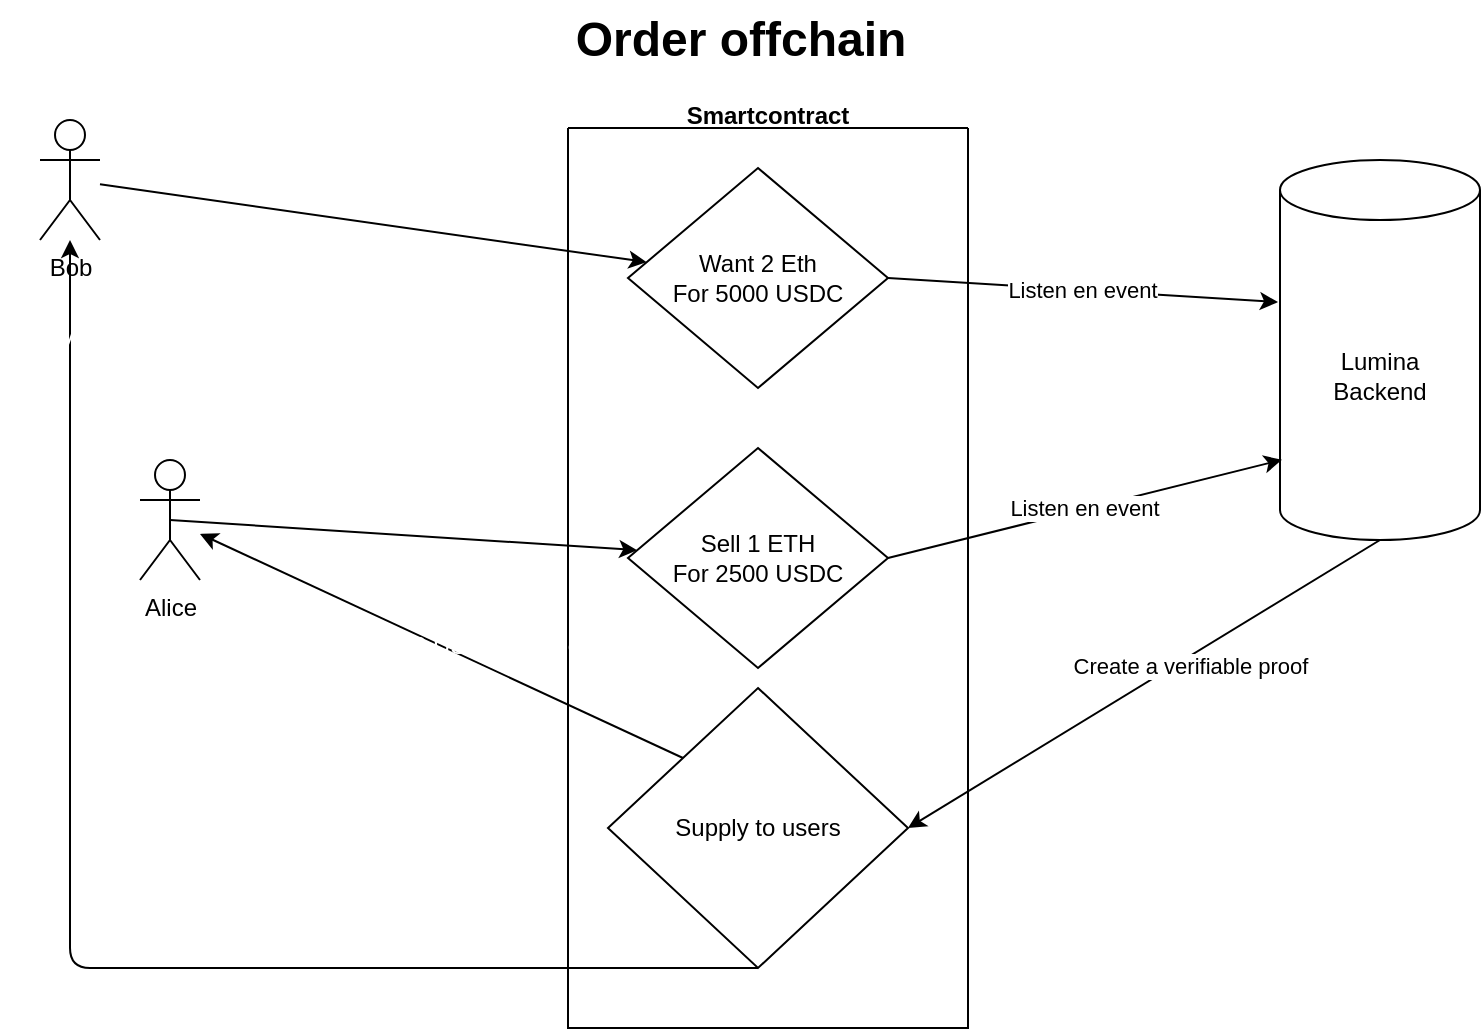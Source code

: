 <mxfile>
    <diagram id="ekgnhu82ao4ZkAPiSTXk" name="Page-1">
        <mxGraphModel dx="1765" dy="905" grid="1" gridSize="10" guides="1" tooltips="1" connect="1" arrows="1" fold="1" page="1" pageScale="1" pageWidth="827" pageHeight="1169" math="0" shadow="0">
            <root>
                <mxCell id="0"/>
                <mxCell id="1" parent="0"/>
                <mxCell id="2" value="Bob&lt;br&gt;" style="shape=umlActor;verticalLabelPosition=bottom;verticalAlign=top;html=1;outlineConnect=0;" parent="1" vertex="1">
                    <mxGeometry x="50" y="70" width="30" height="60" as="geometry"/>
                </mxCell>
                <mxCell id="3" value="Alice&lt;br&gt;" style="shape=umlActor;verticalLabelPosition=bottom;verticalAlign=top;html=1;outlineConnect=0;" parent="1" vertex="1">
                    <mxGeometry x="100" y="240" width="30" height="60" as="geometry"/>
                </mxCell>
                <mxCell id="9" value="" style="endArrow=classic;html=1;" parent="1" source="2" target="8" edge="1">
                    <mxGeometry width="50" height="50" relative="1" as="geometry">
                        <mxPoint x="390" y="280" as="sourcePoint"/>
                        <mxPoint x="440" y="230" as="targetPoint"/>
                    </mxGeometry>
                </mxCell>
                <mxCell id="10" value="Smartcontract&#10;" style="swimlane;startSize=0;labelBackgroundColor=none;" parent="1" vertex="1">
                    <mxGeometry x="314" y="74" width="200" height="450" as="geometry"/>
                </mxCell>
                <mxCell id="8" value="Want 2 Eth&lt;br&gt;For 5000 USDC&lt;br&gt;" style="rhombus;whiteSpace=wrap;html=1;" parent="10" vertex="1">
                    <mxGeometry x="30" y="20" width="130" height="110" as="geometry"/>
                </mxCell>
                <mxCell id="16" value="Sell 1 ETH&lt;br&gt;For 2500 USDC" style="rhombus;whiteSpace=wrap;html=1;" parent="10" vertex="1">
                    <mxGeometry x="30" y="160" width="130" height="110" as="geometry"/>
                </mxCell>
                <mxCell id="19" value="Supply to users" style="rhombus;whiteSpace=wrap;html=1;" parent="10" vertex="1">
                    <mxGeometry x="20" y="280" width="150" height="140" as="geometry"/>
                </mxCell>
                <mxCell id="14" value="Lumina &lt;br&gt;Backend" style="shape=cylinder3;whiteSpace=wrap;html=1;boundedLbl=1;backgroundOutline=1;size=15;" parent="1" vertex="1">
                    <mxGeometry x="670" y="90" width="100" height="190" as="geometry"/>
                </mxCell>
                <mxCell id="15" value="Listen en event" style="endArrow=classic;html=1;exitX=1;exitY=0.5;exitDx=0;exitDy=0;entryX=-0.01;entryY=0.374;entryDx=0;entryDy=0;entryPerimeter=0;" parent="1" source="8" target="14" edge="1">
                    <mxGeometry width="50" height="50" relative="1" as="geometry">
                        <mxPoint x="390" y="250" as="sourcePoint"/>
                        <mxPoint x="440" y="200" as="targetPoint"/>
                    </mxGeometry>
                </mxCell>
                <mxCell id="17" value="" style="endArrow=classic;html=1;exitX=0.5;exitY=0.5;exitDx=0;exitDy=0;exitPerimeter=0;" parent="1" source="3" target="16" edge="1">
                    <mxGeometry width="50" height="50" relative="1" as="geometry">
                        <mxPoint x="390" y="250" as="sourcePoint"/>
                        <mxPoint x="440" y="200" as="targetPoint"/>
                    </mxGeometry>
                </mxCell>
                <mxCell id="18" value="Listen en event" style="endArrow=classic;html=1;exitX=1;exitY=0.5;exitDx=0;exitDy=0;entryX=0.01;entryY=0.789;entryDx=0;entryDy=0;entryPerimeter=0;" parent="1" source="16" target="14" edge="1">
                    <mxGeometry width="50" height="50" relative="1" as="geometry">
                        <mxPoint x="484" y="135" as="sourcePoint"/>
                        <mxPoint x="639" y="171.06" as="targetPoint"/>
                    </mxGeometry>
                </mxCell>
                <mxCell id="20" value="" style="endArrow=classic;html=1;exitX=0.5;exitY=1;exitDx=0;exitDy=0;exitPerimeter=0;entryX=1;entryY=0.5;entryDx=0;entryDy=0;" parent="1" source="14" target="19" edge="1">
                    <mxGeometry width="50" height="50" relative="1" as="geometry">
                        <mxPoint x="390" y="300" as="sourcePoint"/>
                        <mxPoint x="440" y="250" as="targetPoint"/>
                    </mxGeometry>
                </mxCell>
                <mxCell id="23" value="Create a verifiable proof" style="edgeLabel;html=1;align=center;verticalAlign=middle;resizable=0;points=[];" parent="20" vertex="1" connectable="0">
                    <mxGeometry x="-0.172" y="4" relative="1" as="geometry">
                        <mxPoint as="offset"/>
                    </mxGeometry>
                </mxCell>
                <mxCell id="21" value="&lt;span style=&quot;font-size: 12px; font-weight: 400;&quot;&gt;&lt;font color=&quot;#ffffff&quot;&gt;Supply 2500 USDC for Alice&lt;/font&gt;&lt;/span&gt;" style="endArrow=classic;html=1;exitX=0;exitY=0;exitDx=0;exitDy=0;fontStyle=1;labelBackgroundColor=none;" parent="1" source="19" target="3" edge="1">
                    <mxGeometry width="50" height="50" relative="1" as="geometry">
                        <mxPoint x="400" y="460" as="sourcePoint"/>
                        <mxPoint x="110" y="320" as="targetPoint"/>
                    </mxGeometry>
                </mxCell>
                <mxCell id="22" value="&lt;span style=&quot;font-family: Helvetica; font-size: 12px; font-style: normal; font-variant-ligatures: normal; font-variant-caps: normal; font-weight: 400; letter-spacing: normal; orphans: 2; text-align: center; text-indent: 0px; text-transform: none; widows: 2; word-spacing: 0px; -webkit-text-stroke-width: 0px; text-decoration-thickness: initial; text-decoration-style: initial; text-decoration-color: initial; float: none; display: inline !important;&quot;&gt;&lt;font color=&quot;#ffffff&quot;&gt;Supply 1 Eth to Bob&lt;/font&gt;&lt;/span&gt;" style="endArrow=classic;html=1;exitX=0.5;exitY=1;exitDx=0;exitDy=0;labelBackgroundColor=none;" parent="1" source="19" target="2" edge="1">
                    <mxGeometry x="0.864" y="-18" width="50" height="50" relative="1" as="geometry">
                        <mxPoint x="400" y="460" as="sourcePoint"/>
                        <mxPoint x="30" y="170" as="targetPoint"/>
                        <Array as="points">
                            <mxPoint x="65" y="494"/>
                        </Array>
                        <mxPoint as="offset"/>
                    </mxGeometry>
                </mxCell>
                <mxCell id="26" value="Order offchain" style="text;strokeColor=none;fillColor=none;html=1;fontSize=24;fontStyle=1;verticalAlign=middle;align=center;" vertex="1" parent="1">
                    <mxGeometry x="350" y="10" width="100" height="40" as="geometry"/>
                </mxCell>
            </root>
        </mxGraphModel>
    </diagram>
</mxfile>
